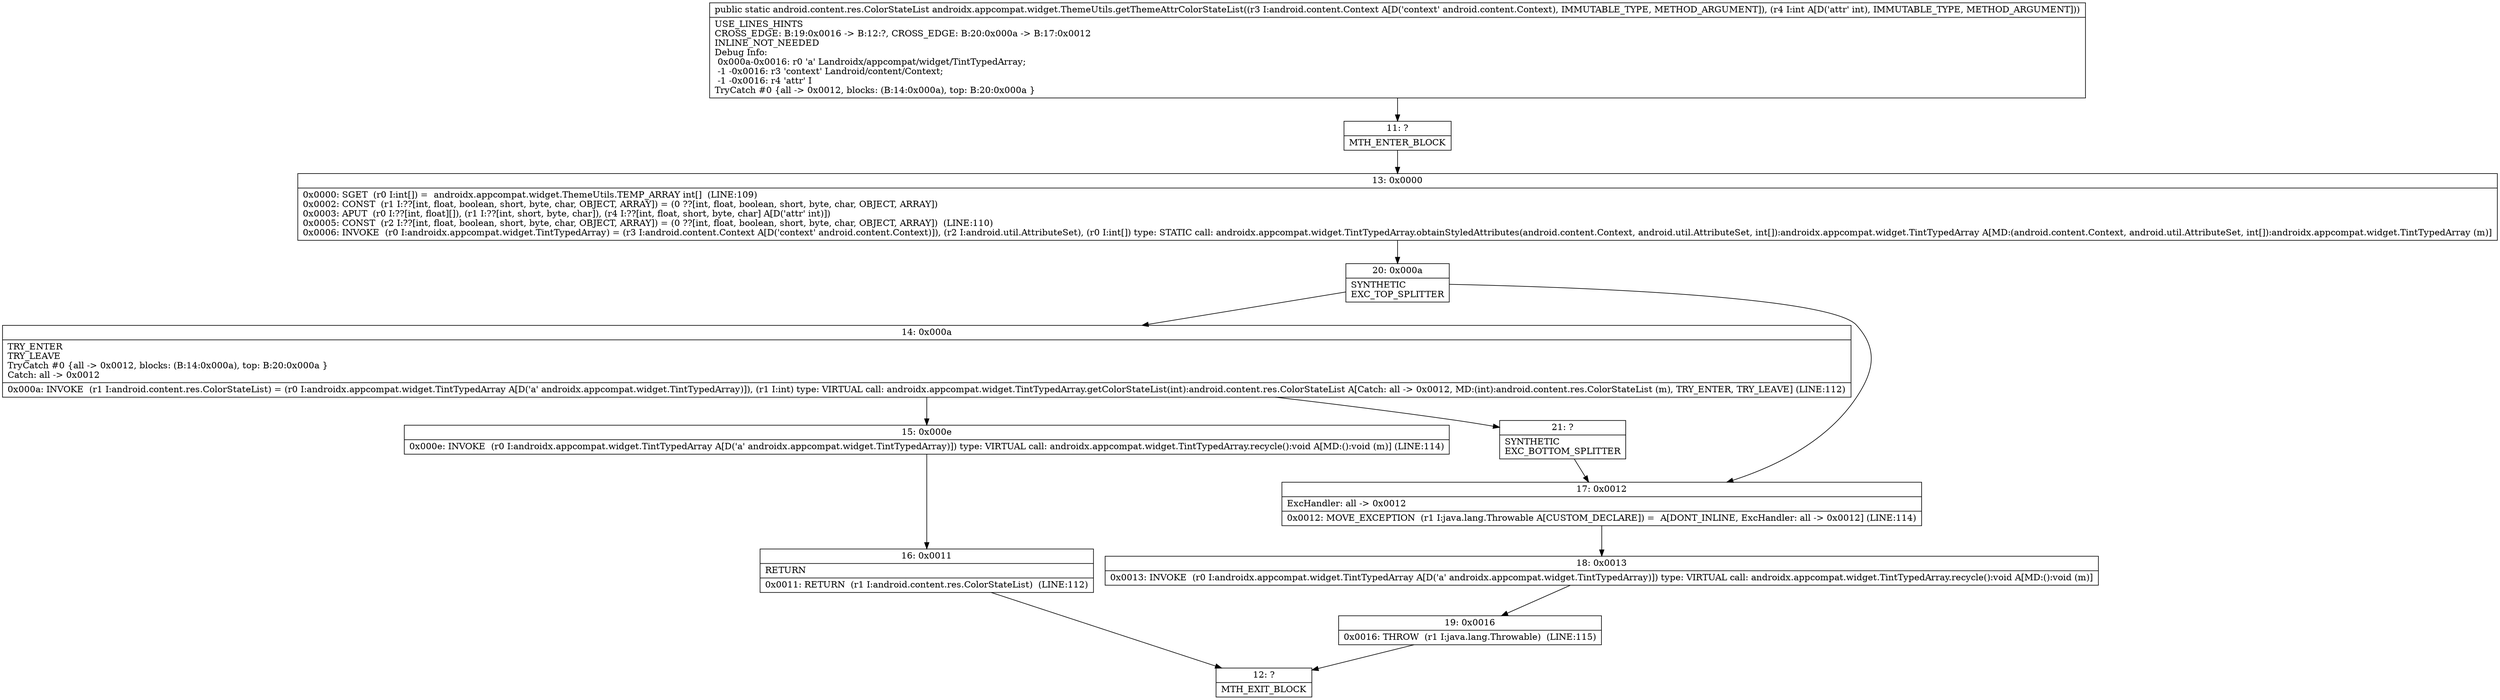 digraph "CFG forandroidx.appcompat.widget.ThemeUtils.getThemeAttrColorStateList(Landroid\/content\/Context;I)Landroid\/content\/res\/ColorStateList;" {
Node_11 [shape=record,label="{11\:\ ?|MTH_ENTER_BLOCK\l}"];
Node_13 [shape=record,label="{13\:\ 0x0000|0x0000: SGET  (r0 I:int[]) =  androidx.appcompat.widget.ThemeUtils.TEMP_ARRAY int[]  (LINE:109)\l0x0002: CONST  (r1 I:??[int, float, boolean, short, byte, char, OBJECT, ARRAY]) = (0 ??[int, float, boolean, short, byte, char, OBJECT, ARRAY]) \l0x0003: APUT  (r0 I:??[int, float][]), (r1 I:??[int, short, byte, char]), (r4 I:??[int, float, short, byte, char] A[D('attr' int)]) \l0x0005: CONST  (r2 I:??[int, float, boolean, short, byte, char, OBJECT, ARRAY]) = (0 ??[int, float, boolean, short, byte, char, OBJECT, ARRAY])  (LINE:110)\l0x0006: INVOKE  (r0 I:androidx.appcompat.widget.TintTypedArray) = (r3 I:android.content.Context A[D('context' android.content.Context)]), (r2 I:android.util.AttributeSet), (r0 I:int[]) type: STATIC call: androidx.appcompat.widget.TintTypedArray.obtainStyledAttributes(android.content.Context, android.util.AttributeSet, int[]):androidx.appcompat.widget.TintTypedArray A[MD:(android.content.Context, android.util.AttributeSet, int[]):androidx.appcompat.widget.TintTypedArray (m)]\l}"];
Node_20 [shape=record,label="{20\:\ 0x000a|SYNTHETIC\lEXC_TOP_SPLITTER\l}"];
Node_14 [shape=record,label="{14\:\ 0x000a|TRY_ENTER\lTRY_LEAVE\lTryCatch #0 \{all \-\> 0x0012, blocks: (B:14:0x000a), top: B:20:0x000a \}\lCatch: all \-\> 0x0012\l|0x000a: INVOKE  (r1 I:android.content.res.ColorStateList) = (r0 I:androidx.appcompat.widget.TintTypedArray A[D('a' androidx.appcompat.widget.TintTypedArray)]), (r1 I:int) type: VIRTUAL call: androidx.appcompat.widget.TintTypedArray.getColorStateList(int):android.content.res.ColorStateList A[Catch: all \-\> 0x0012, MD:(int):android.content.res.ColorStateList (m), TRY_ENTER, TRY_LEAVE] (LINE:112)\l}"];
Node_15 [shape=record,label="{15\:\ 0x000e|0x000e: INVOKE  (r0 I:androidx.appcompat.widget.TintTypedArray A[D('a' androidx.appcompat.widget.TintTypedArray)]) type: VIRTUAL call: androidx.appcompat.widget.TintTypedArray.recycle():void A[MD:():void (m)] (LINE:114)\l}"];
Node_16 [shape=record,label="{16\:\ 0x0011|RETURN\l|0x0011: RETURN  (r1 I:android.content.res.ColorStateList)  (LINE:112)\l}"];
Node_12 [shape=record,label="{12\:\ ?|MTH_EXIT_BLOCK\l}"];
Node_21 [shape=record,label="{21\:\ ?|SYNTHETIC\lEXC_BOTTOM_SPLITTER\l}"];
Node_17 [shape=record,label="{17\:\ 0x0012|ExcHandler: all \-\> 0x0012\l|0x0012: MOVE_EXCEPTION  (r1 I:java.lang.Throwable A[CUSTOM_DECLARE]) =  A[DONT_INLINE, ExcHandler: all \-\> 0x0012] (LINE:114)\l}"];
Node_18 [shape=record,label="{18\:\ 0x0013|0x0013: INVOKE  (r0 I:androidx.appcompat.widget.TintTypedArray A[D('a' androidx.appcompat.widget.TintTypedArray)]) type: VIRTUAL call: androidx.appcompat.widget.TintTypedArray.recycle():void A[MD:():void (m)]\l}"];
Node_19 [shape=record,label="{19\:\ 0x0016|0x0016: THROW  (r1 I:java.lang.Throwable)  (LINE:115)\l}"];
MethodNode[shape=record,label="{public static android.content.res.ColorStateList androidx.appcompat.widget.ThemeUtils.getThemeAttrColorStateList((r3 I:android.content.Context A[D('context' android.content.Context), IMMUTABLE_TYPE, METHOD_ARGUMENT]), (r4 I:int A[D('attr' int), IMMUTABLE_TYPE, METHOD_ARGUMENT]))  | USE_LINES_HINTS\lCROSS_EDGE: B:19:0x0016 \-\> B:12:?, CROSS_EDGE: B:20:0x000a \-\> B:17:0x0012\lINLINE_NOT_NEEDED\lDebug Info:\l  0x000a\-0x0016: r0 'a' Landroidx\/appcompat\/widget\/TintTypedArray;\l  \-1 \-0x0016: r3 'context' Landroid\/content\/Context;\l  \-1 \-0x0016: r4 'attr' I\lTryCatch #0 \{all \-\> 0x0012, blocks: (B:14:0x000a), top: B:20:0x000a \}\l}"];
MethodNode -> Node_11;Node_11 -> Node_13;
Node_13 -> Node_20;
Node_20 -> Node_14;
Node_20 -> Node_17;
Node_14 -> Node_15;
Node_14 -> Node_21;
Node_15 -> Node_16;
Node_16 -> Node_12;
Node_21 -> Node_17;
Node_17 -> Node_18;
Node_18 -> Node_19;
Node_19 -> Node_12;
}

